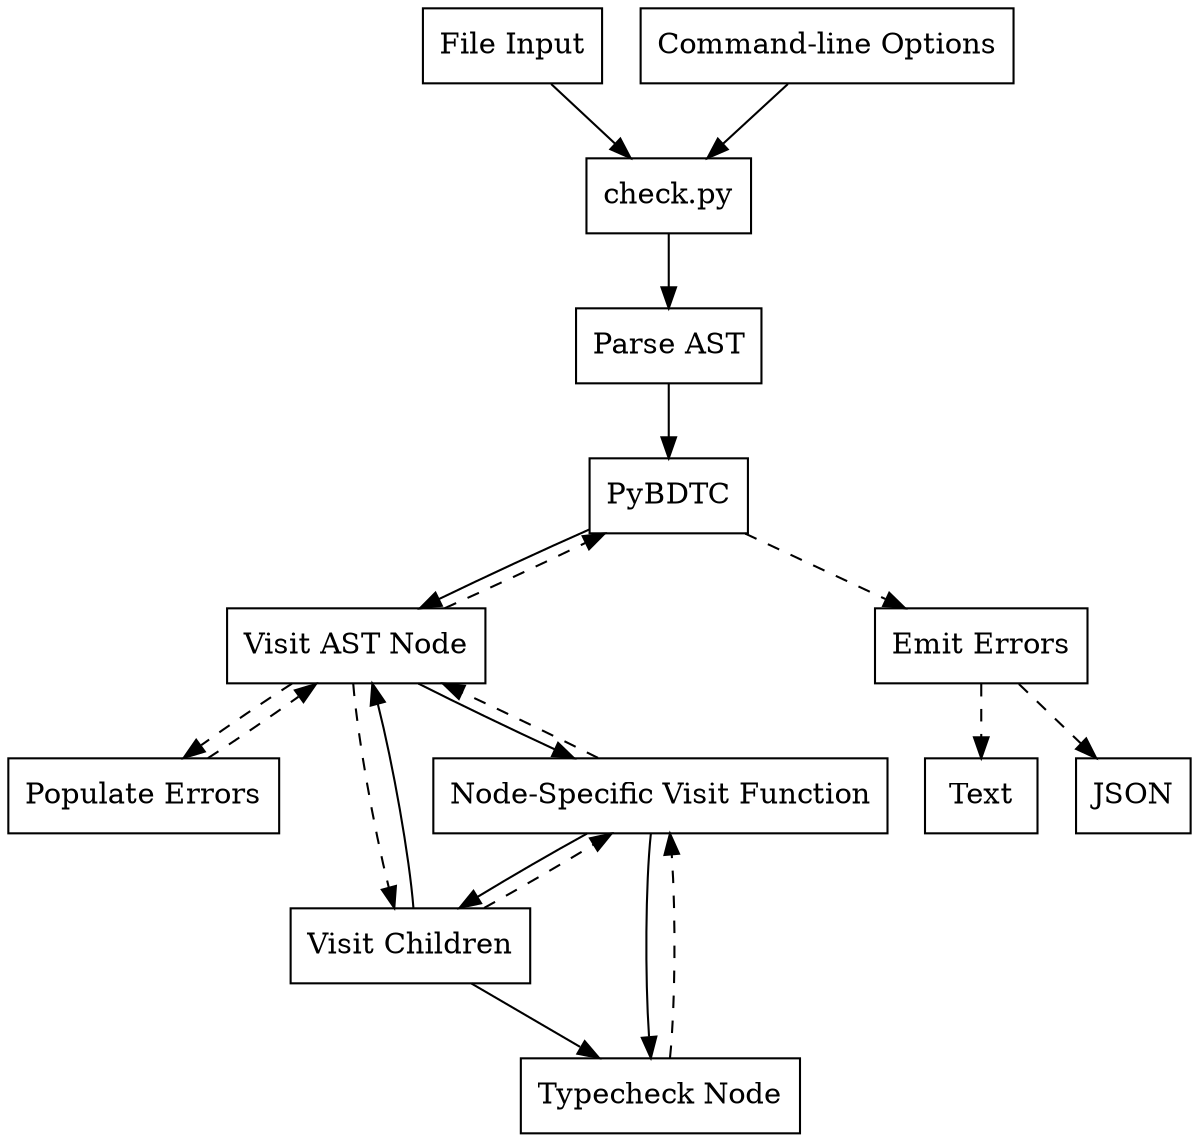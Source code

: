 digraph Architecture {
  node [shape=box]
  input options 
  checkpy 
  astparse 
  checktypes 
  poperrors
  visit 
  visitnode 
  visitchildren checknode
  emiterrors text json

  checkpy [label="check.py"];
  input [label="File Input"];
  options[label="Command-line Options"];
  astparse [label="Parse AST"];
  visitchildren [label="Visit Children"];
  checknode [label="Typecheck Node"]
  visit [label="Visit AST Node"];
  checktypes [label="PyBDTC"];
  poperrors [label="Populate Errors"];
  emiterrors [label="Emit Errors"];
  text [label="Text"];
  json [label="JSON"];
  visitnode[label = "Node-Specific Visit Function"];
  
  input -> checkpy;
  options -> checkpy;

  checkpy -> astparse
  astparse -> checktypes
  
  checktypes -> visit
  visit->checktypes [style=dashed; constraint=false]

  visit->visitnode
  visitnode->visit [style=dashed]
  
  visitnode->visitchildren
  visitchildren->visitnode[style=dashed; constraint=false]
  visitchildren->checknode
  visitnode->checknode
  checknode->visitnode [style=dashed]


  visitchildren -> visit;
  visit -> visitchildren [style=dashed];


  poperrors->visit[style=dashed]
  visit->poperrors[style=dashed]

  checktypes->emiterrors[style=dashed]
  emiterrors->text[style=dashed]
  emiterrors->json[style=dashed]
  
}
